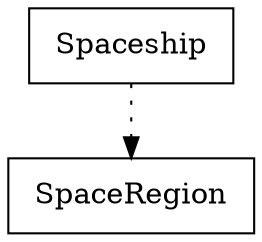 digraph {
SpaceRegion [ label=" SpaceRegion " shape= box ]
Spaceship [ label=" Spaceship " shape= box ]

"Spaceship" -> "SpaceRegion" [style= dotted ]
}
